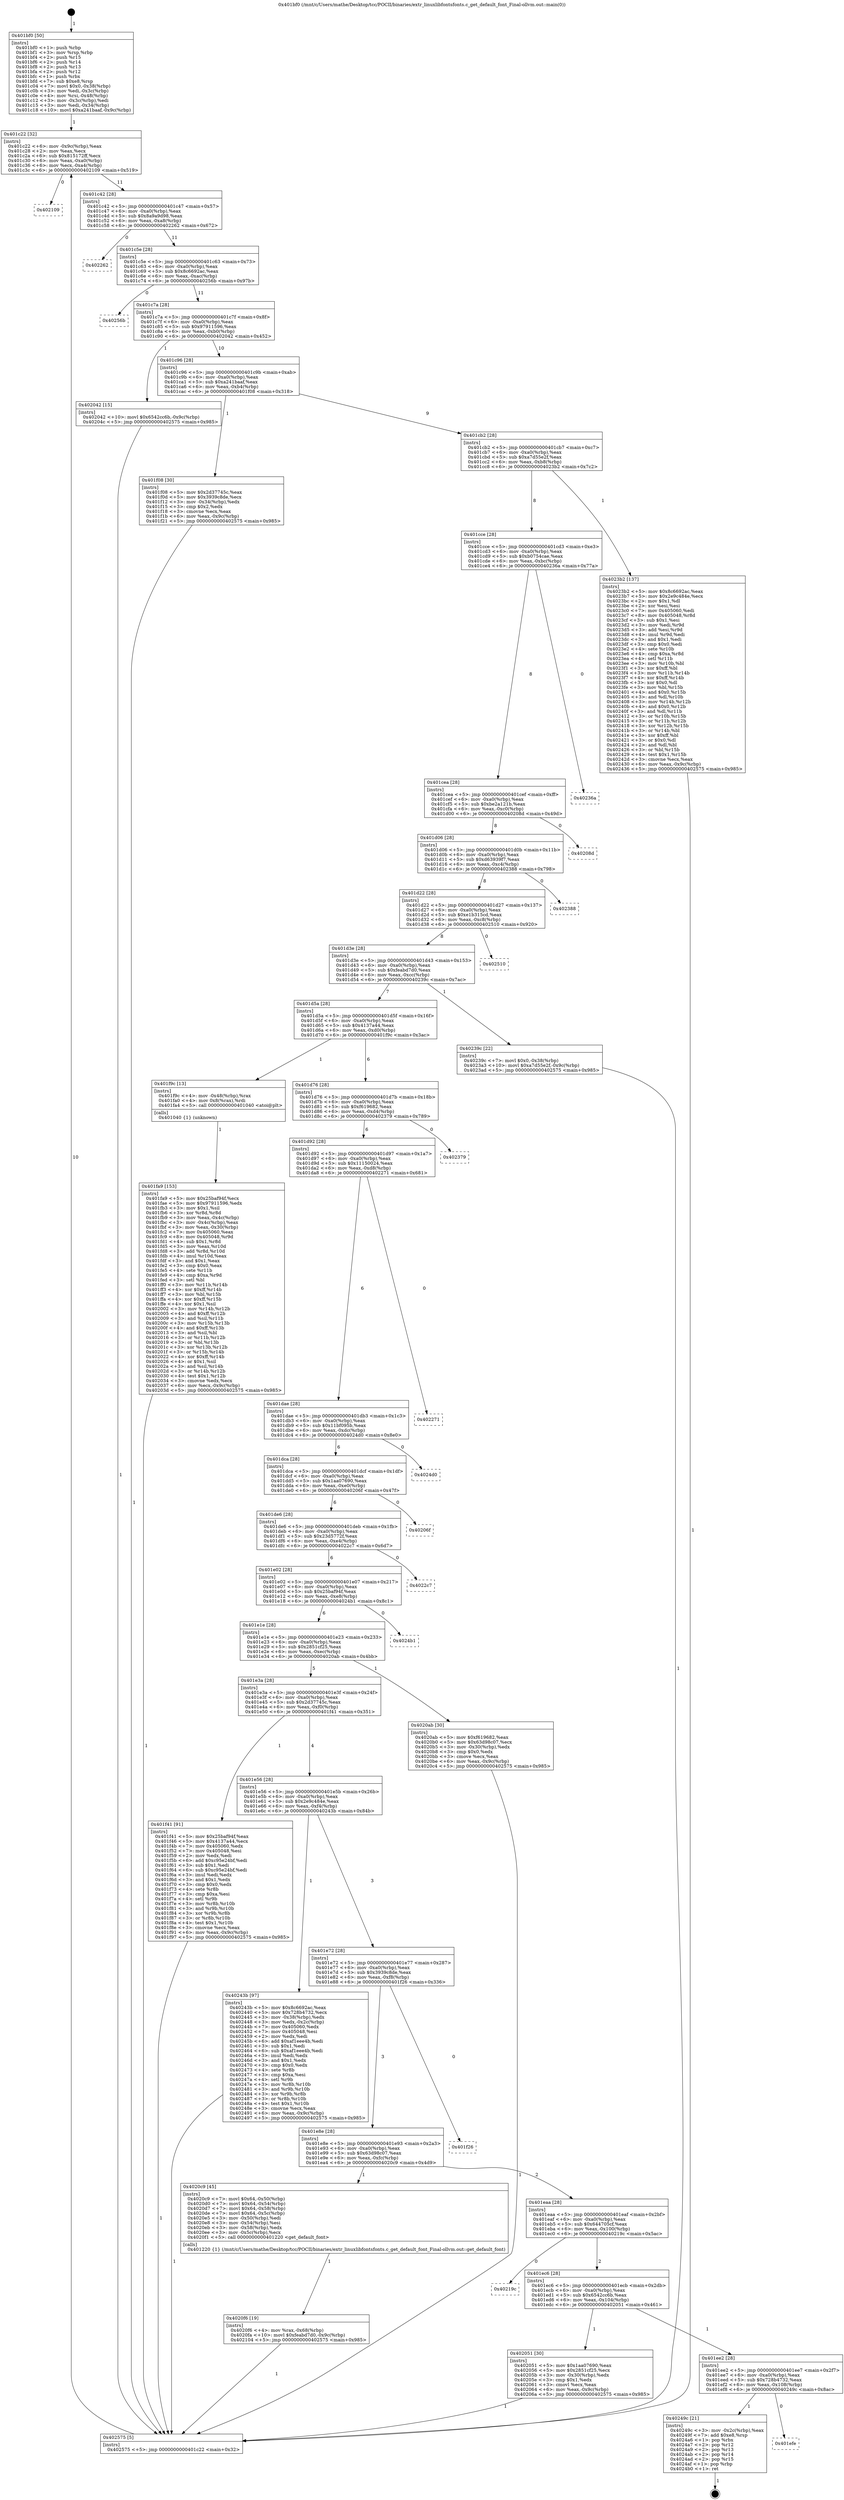 digraph "0x401bf0" {
  label = "0x401bf0 (/mnt/c/Users/mathe/Desktop/tcc/POCII/binaries/extr_linuxlibfontsfonts.c_get_default_font_Final-ollvm.out::main(0))"
  labelloc = "t"
  node[shape=record]

  Entry [label="",width=0.3,height=0.3,shape=circle,fillcolor=black,style=filled]
  "0x401c22" [label="{
     0x401c22 [32]\l
     | [instrs]\l
     &nbsp;&nbsp;0x401c22 \<+6\>: mov -0x9c(%rbp),%eax\l
     &nbsp;&nbsp;0x401c28 \<+2\>: mov %eax,%ecx\l
     &nbsp;&nbsp;0x401c2a \<+6\>: sub $0x815172ff,%ecx\l
     &nbsp;&nbsp;0x401c30 \<+6\>: mov %eax,-0xa0(%rbp)\l
     &nbsp;&nbsp;0x401c36 \<+6\>: mov %ecx,-0xa4(%rbp)\l
     &nbsp;&nbsp;0x401c3c \<+6\>: je 0000000000402109 \<main+0x519\>\l
  }"]
  "0x402109" [label="{
     0x402109\l
  }", style=dashed]
  "0x401c42" [label="{
     0x401c42 [28]\l
     | [instrs]\l
     &nbsp;&nbsp;0x401c42 \<+5\>: jmp 0000000000401c47 \<main+0x57\>\l
     &nbsp;&nbsp;0x401c47 \<+6\>: mov -0xa0(%rbp),%eax\l
     &nbsp;&nbsp;0x401c4d \<+5\>: sub $0x8a9a9d98,%eax\l
     &nbsp;&nbsp;0x401c52 \<+6\>: mov %eax,-0xa8(%rbp)\l
     &nbsp;&nbsp;0x401c58 \<+6\>: je 0000000000402262 \<main+0x672\>\l
  }"]
  Exit [label="",width=0.3,height=0.3,shape=circle,fillcolor=black,style=filled,peripheries=2]
  "0x402262" [label="{
     0x402262\l
  }", style=dashed]
  "0x401c5e" [label="{
     0x401c5e [28]\l
     | [instrs]\l
     &nbsp;&nbsp;0x401c5e \<+5\>: jmp 0000000000401c63 \<main+0x73\>\l
     &nbsp;&nbsp;0x401c63 \<+6\>: mov -0xa0(%rbp),%eax\l
     &nbsp;&nbsp;0x401c69 \<+5\>: sub $0x8c6692ac,%eax\l
     &nbsp;&nbsp;0x401c6e \<+6\>: mov %eax,-0xac(%rbp)\l
     &nbsp;&nbsp;0x401c74 \<+6\>: je 000000000040256b \<main+0x97b\>\l
  }"]
  "0x401efe" [label="{
     0x401efe\l
  }", style=dashed]
  "0x40256b" [label="{
     0x40256b\l
  }", style=dashed]
  "0x401c7a" [label="{
     0x401c7a [28]\l
     | [instrs]\l
     &nbsp;&nbsp;0x401c7a \<+5\>: jmp 0000000000401c7f \<main+0x8f\>\l
     &nbsp;&nbsp;0x401c7f \<+6\>: mov -0xa0(%rbp),%eax\l
     &nbsp;&nbsp;0x401c85 \<+5\>: sub $0x97911596,%eax\l
     &nbsp;&nbsp;0x401c8a \<+6\>: mov %eax,-0xb0(%rbp)\l
     &nbsp;&nbsp;0x401c90 \<+6\>: je 0000000000402042 \<main+0x452\>\l
  }"]
  "0x40249c" [label="{
     0x40249c [21]\l
     | [instrs]\l
     &nbsp;&nbsp;0x40249c \<+3\>: mov -0x2c(%rbp),%eax\l
     &nbsp;&nbsp;0x40249f \<+7\>: add $0xe8,%rsp\l
     &nbsp;&nbsp;0x4024a6 \<+1\>: pop %rbx\l
     &nbsp;&nbsp;0x4024a7 \<+2\>: pop %r12\l
     &nbsp;&nbsp;0x4024a9 \<+2\>: pop %r13\l
     &nbsp;&nbsp;0x4024ab \<+2\>: pop %r14\l
     &nbsp;&nbsp;0x4024ad \<+2\>: pop %r15\l
     &nbsp;&nbsp;0x4024af \<+1\>: pop %rbp\l
     &nbsp;&nbsp;0x4024b0 \<+1\>: ret\l
  }"]
  "0x402042" [label="{
     0x402042 [15]\l
     | [instrs]\l
     &nbsp;&nbsp;0x402042 \<+10\>: movl $0x6542cc6b,-0x9c(%rbp)\l
     &nbsp;&nbsp;0x40204c \<+5\>: jmp 0000000000402575 \<main+0x985\>\l
  }"]
  "0x401c96" [label="{
     0x401c96 [28]\l
     | [instrs]\l
     &nbsp;&nbsp;0x401c96 \<+5\>: jmp 0000000000401c9b \<main+0xab\>\l
     &nbsp;&nbsp;0x401c9b \<+6\>: mov -0xa0(%rbp),%eax\l
     &nbsp;&nbsp;0x401ca1 \<+5\>: sub $0xa241baaf,%eax\l
     &nbsp;&nbsp;0x401ca6 \<+6\>: mov %eax,-0xb4(%rbp)\l
     &nbsp;&nbsp;0x401cac \<+6\>: je 0000000000401f08 \<main+0x318\>\l
  }"]
  "0x4020f6" [label="{
     0x4020f6 [19]\l
     | [instrs]\l
     &nbsp;&nbsp;0x4020f6 \<+4\>: mov %rax,-0x68(%rbp)\l
     &nbsp;&nbsp;0x4020fa \<+10\>: movl $0xfeabd7d0,-0x9c(%rbp)\l
     &nbsp;&nbsp;0x402104 \<+5\>: jmp 0000000000402575 \<main+0x985\>\l
  }"]
  "0x401f08" [label="{
     0x401f08 [30]\l
     | [instrs]\l
     &nbsp;&nbsp;0x401f08 \<+5\>: mov $0x2d37745c,%eax\l
     &nbsp;&nbsp;0x401f0d \<+5\>: mov $0x3939c8de,%ecx\l
     &nbsp;&nbsp;0x401f12 \<+3\>: mov -0x34(%rbp),%edx\l
     &nbsp;&nbsp;0x401f15 \<+3\>: cmp $0x2,%edx\l
     &nbsp;&nbsp;0x401f18 \<+3\>: cmovne %ecx,%eax\l
     &nbsp;&nbsp;0x401f1b \<+6\>: mov %eax,-0x9c(%rbp)\l
     &nbsp;&nbsp;0x401f21 \<+5\>: jmp 0000000000402575 \<main+0x985\>\l
  }"]
  "0x401cb2" [label="{
     0x401cb2 [28]\l
     | [instrs]\l
     &nbsp;&nbsp;0x401cb2 \<+5\>: jmp 0000000000401cb7 \<main+0xc7\>\l
     &nbsp;&nbsp;0x401cb7 \<+6\>: mov -0xa0(%rbp),%eax\l
     &nbsp;&nbsp;0x401cbd \<+5\>: sub $0xa7d55e2f,%eax\l
     &nbsp;&nbsp;0x401cc2 \<+6\>: mov %eax,-0xb8(%rbp)\l
     &nbsp;&nbsp;0x401cc8 \<+6\>: je 00000000004023b2 \<main+0x7c2\>\l
  }"]
  "0x402575" [label="{
     0x402575 [5]\l
     | [instrs]\l
     &nbsp;&nbsp;0x402575 \<+5\>: jmp 0000000000401c22 \<main+0x32\>\l
  }"]
  "0x401bf0" [label="{
     0x401bf0 [50]\l
     | [instrs]\l
     &nbsp;&nbsp;0x401bf0 \<+1\>: push %rbp\l
     &nbsp;&nbsp;0x401bf1 \<+3\>: mov %rsp,%rbp\l
     &nbsp;&nbsp;0x401bf4 \<+2\>: push %r15\l
     &nbsp;&nbsp;0x401bf6 \<+2\>: push %r14\l
     &nbsp;&nbsp;0x401bf8 \<+2\>: push %r13\l
     &nbsp;&nbsp;0x401bfa \<+2\>: push %r12\l
     &nbsp;&nbsp;0x401bfc \<+1\>: push %rbx\l
     &nbsp;&nbsp;0x401bfd \<+7\>: sub $0xe8,%rsp\l
     &nbsp;&nbsp;0x401c04 \<+7\>: movl $0x0,-0x38(%rbp)\l
     &nbsp;&nbsp;0x401c0b \<+3\>: mov %edi,-0x3c(%rbp)\l
     &nbsp;&nbsp;0x401c0e \<+4\>: mov %rsi,-0x48(%rbp)\l
     &nbsp;&nbsp;0x401c12 \<+3\>: mov -0x3c(%rbp),%edi\l
     &nbsp;&nbsp;0x401c15 \<+3\>: mov %edi,-0x34(%rbp)\l
     &nbsp;&nbsp;0x401c18 \<+10\>: movl $0xa241baaf,-0x9c(%rbp)\l
  }"]
  "0x401ee2" [label="{
     0x401ee2 [28]\l
     | [instrs]\l
     &nbsp;&nbsp;0x401ee2 \<+5\>: jmp 0000000000401ee7 \<main+0x2f7\>\l
     &nbsp;&nbsp;0x401ee7 \<+6\>: mov -0xa0(%rbp),%eax\l
     &nbsp;&nbsp;0x401eed \<+5\>: sub $0x728b4732,%eax\l
     &nbsp;&nbsp;0x401ef2 \<+6\>: mov %eax,-0x108(%rbp)\l
     &nbsp;&nbsp;0x401ef8 \<+6\>: je 000000000040249c \<main+0x8ac\>\l
  }"]
  "0x4023b2" [label="{
     0x4023b2 [137]\l
     | [instrs]\l
     &nbsp;&nbsp;0x4023b2 \<+5\>: mov $0x8c6692ac,%eax\l
     &nbsp;&nbsp;0x4023b7 \<+5\>: mov $0x2e9c484e,%ecx\l
     &nbsp;&nbsp;0x4023bc \<+2\>: mov $0x1,%dl\l
     &nbsp;&nbsp;0x4023be \<+2\>: xor %esi,%esi\l
     &nbsp;&nbsp;0x4023c0 \<+7\>: mov 0x405060,%edi\l
     &nbsp;&nbsp;0x4023c7 \<+8\>: mov 0x405048,%r8d\l
     &nbsp;&nbsp;0x4023cf \<+3\>: sub $0x1,%esi\l
     &nbsp;&nbsp;0x4023d2 \<+3\>: mov %edi,%r9d\l
     &nbsp;&nbsp;0x4023d5 \<+3\>: add %esi,%r9d\l
     &nbsp;&nbsp;0x4023d8 \<+4\>: imul %r9d,%edi\l
     &nbsp;&nbsp;0x4023dc \<+3\>: and $0x1,%edi\l
     &nbsp;&nbsp;0x4023df \<+3\>: cmp $0x0,%edi\l
     &nbsp;&nbsp;0x4023e2 \<+4\>: sete %r10b\l
     &nbsp;&nbsp;0x4023e6 \<+4\>: cmp $0xa,%r8d\l
     &nbsp;&nbsp;0x4023ea \<+4\>: setl %r11b\l
     &nbsp;&nbsp;0x4023ee \<+3\>: mov %r10b,%bl\l
     &nbsp;&nbsp;0x4023f1 \<+3\>: xor $0xff,%bl\l
     &nbsp;&nbsp;0x4023f4 \<+3\>: mov %r11b,%r14b\l
     &nbsp;&nbsp;0x4023f7 \<+4\>: xor $0xff,%r14b\l
     &nbsp;&nbsp;0x4023fb \<+3\>: xor $0x0,%dl\l
     &nbsp;&nbsp;0x4023fe \<+3\>: mov %bl,%r15b\l
     &nbsp;&nbsp;0x402401 \<+4\>: and $0x0,%r15b\l
     &nbsp;&nbsp;0x402405 \<+3\>: and %dl,%r10b\l
     &nbsp;&nbsp;0x402408 \<+3\>: mov %r14b,%r12b\l
     &nbsp;&nbsp;0x40240b \<+4\>: and $0x0,%r12b\l
     &nbsp;&nbsp;0x40240f \<+3\>: and %dl,%r11b\l
     &nbsp;&nbsp;0x402412 \<+3\>: or %r10b,%r15b\l
     &nbsp;&nbsp;0x402415 \<+3\>: or %r11b,%r12b\l
     &nbsp;&nbsp;0x402418 \<+3\>: xor %r12b,%r15b\l
     &nbsp;&nbsp;0x40241b \<+3\>: or %r14b,%bl\l
     &nbsp;&nbsp;0x40241e \<+3\>: xor $0xff,%bl\l
     &nbsp;&nbsp;0x402421 \<+3\>: or $0x0,%dl\l
     &nbsp;&nbsp;0x402424 \<+2\>: and %dl,%bl\l
     &nbsp;&nbsp;0x402426 \<+3\>: or %bl,%r15b\l
     &nbsp;&nbsp;0x402429 \<+4\>: test $0x1,%r15b\l
     &nbsp;&nbsp;0x40242d \<+3\>: cmovne %ecx,%eax\l
     &nbsp;&nbsp;0x402430 \<+6\>: mov %eax,-0x9c(%rbp)\l
     &nbsp;&nbsp;0x402436 \<+5\>: jmp 0000000000402575 \<main+0x985\>\l
  }"]
  "0x401cce" [label="{
     0x401cce [28]\l
     | [instrs]\l
     &nbsp;&nbsp;0x401cce \<+5\>: jmp 0000000000401cd3 \<main+0xe3\>\l
     &nbsp;&nbsp;0x401cd3 \<+6\>: mov -0xa0(%rbp),%eax\l
     &nbsp;&nbsp;0x401cd9 \<+5\>: sub $0xb0754cae,%eax\l
     &nbsp;&nbsp;0x401cde \<+6\>: mov %eax,-0xbc(%rbp)\l
     &nbsp;&nbsp;0x401ce4 \<+6\>: je 000000000040236a \<main+0x77a\>\l
  }"]
  "0x402051" [label="{
     0x402051 [30]\l
     | [instrs]\l
     &nbsp;&nbsp;0x402051 \<+5\>: mov $0x1aa07690,%eax\l
     &nbsp;&nbsp;0x402056 \<+5\>: mov $0x2851cf25,%ecx\l
     &nbsp;&nbsp;0x40205b \<+3\>: mov -0x30(%rbp),%edx\l
     &nbsp;&nbsp;0x40205e \<+3\>: cmp $0x1,%edx\l
     &nbsp;&nbsp;0x402061 \<+3\>: cmovl %ecx,%eax\l
     &nbsp;&nbsp;0x402064 \<+6\>: mov %eax,-0x9c(%rbp)\l
     &nbsp;&nbsp;0x40206a \<+5\>: jmp 0000000000402575 \<main+0x985\>\l
  }"]
  "0x40236a" [label="{
     0x40236a\l
  }", style=dashed]
  "0x401cea" [label="{
     0x401cea [28]\l
     | [instrs]\l
     &nbsp;&nbsp;0x401cea \<+5\>: jmp 0000000000401cef \<main+0xff\>\l
     &nbsp;&nbsp;0x401cef \<+6\>: mov -0xa0(%rbp),%eax\l
     &nbsp;&nbsp;0x401cf5 \<+5\>: sub $0xbe2a121b,%eax\l
     &nbsp;&nbsp;0x401cfa \<+6\>: mov %eax,-0xc0(%rbp)\l
     &nbsp;&nbsp;0x401d00 \<+6\>: je 000000000040208d \<main+0x49d\>\l
  }"]
  "0x401ec6" [label="{
     0x401ec6 [28]\l
     | [instrs]\l
     &nbsp;&nbsp;0x401ec6 \<+5\>: jmp 0000000000401ecb \<main+0x2db\>\l
     &nbsp;&nbsp;0x401ecb \<+6\>: mov -0xa0(%rbp),%eax\l
     &nbsp;&nbsp;0x401ed1 \<+5\>: sub $0x6542cc6b,%eax\l
     &nbsp;&nbsp;0x401ed6 \<+6\>: mov %eax,-0x104(%rbp)\l
     &nbsp;&nbsp;0x401edc \<+6\>: je 0000000000402051 \<main+0x461\>\l
  }"]
  "0x40208d" [label="{
     0x40208d\l
  }", style=dashed]
  "0x401d06" [label="{
     0x401d06 [28]\l
     | [instrs]\l
     &nbsp;&nbsp;0x401d06 \<+5\>: jmp 0000000000401d0b \<main+0x11b\>\l
     &nbsp;&nbsp;0x401d0b \<+6\>: mov -0xa0(%rbp),%eax\l
     &nbsp;&nbsp;0x401d11 \<+5\>: sub $0xd63939f7,%eax\l
     &nbsp;&nbsp;0x401d16 \<+6\>: mov %eax,-0xc4(%rbp)\l
     &nbsp;&nbsp;0x401d1c \<+6\>: je 0000000000402388 \<main+0x798\>\l
  }"]
  "0x40219c" [label="{
     0x40219c\l
  }", style=dashed]
  "0x402388" [label="{
     0x402388\l
  }", style=dashed]
  "0x401d22" [label="{
     0x401d22 [28]\l
     | [instrs]\l
     &nbsp;&nbsp;0x401d22 \<+5\>: jmp 0000000000401d27 \<main+0x137\>\l
     &nbsp;&nbsp;0x401d27 \<+6\>: mov -0xa0(%rbp),%eax\l
     &nbsp;&nbsp;0x401d2d \<+5\>: sub $0xe1b315cd,%eax\l
     &nbsp;&nbsp;0x401d32 \<+6\>: mov %eax,-0xc8(%rbp)\l
     &nbsp;&nbsp;0x401d38 \<+6\>: je 0000000000402510 \<main+0x920\>\l
  }"]
  "0x401eaa" [label="{
     0x401eaa [28]\l
     | [instrs]\l
     &nbsp;&nbsp;0x401eaa \<+5\>: jmp 0000000000401eaf \<main+0x2bf\>\l
     &nbsp;&nbsp;0x401eaf \<+6\>: mov -0xa0(%rbp),%eax\l
     &nbsp;&nbsp;0x401eb5 \<+5\>: sub $0x644705cf,%eax\l
     &nbsp;&nbsp;0x401eba \<+6\>: mov %eax,-0x100(%rbp)\l
     &nbsp;&nbsp;0x401ec0 \<+6\>: je 000000000040219c \<main+0x5ac\>\l
  }"]
  "0x402510" [label="{
     0x402510\l
  }", style=dashed]
  "0x401d3e" [label="{
     0x401d3e [28]\l
     | [instrs]\l
     &nbsp;&nbsp;0x401d3e \<+5\>: jmp 0000000000401d43 \<main+0x153\>\l
     &nbsp;&nbsp;0x401d43 \<+6\>: mov -0xa0(%rbp),%eax\l
     &nbsp;&nbsp;0x401d49 \<+5\>: sub $0xfeabd7d0,%eax\l
     &nbsp;&nbsp;0x401d4e \<+6\>: mov %eax,-0xcc(%rbp)\l
     &nbsp;&nbsp;0x401d54 \<+6\>: je 000000000040239c \<main+0x7ac\>\l
  }"]
  "0x4020c9" [label="{
     0x4020c9 [45]\l
     | [instrs]\l
     &nbsp;&nbsp;0x4020c9 \<+7\>: movl $0x64,-0x50(%rbp)\l
     &nbsp;&nbsp;0x4020d0 \<+7\>: movl $0x64,-0x54(%rbp)\l
     &nbsp;&nbsp;0x4020d7 \<+7\>: movl $0x64,-0x58(%rbp)\l
     &nbsp;&nbsp;0x4020de \<+7\>: movl $0x64,-0x5c(%rbp)\l
     &nbsp;&nbsp;0x4020e5 \<+3\>: mov -0x50(%rbp),%edi\l
     &nbsp;&nbsp;0x4020e8 \<+3\>: mov -0x54(%rbp),%esi\l
     &nbsp;&nbsp;0x4020eb \<+3\>: mov -0x58(%rbp),%edx\l
     &nbsp;&nbsp;0x4020ee \<+3\>: mov -0x5c(%rbp),%ecx\l
     &nbsp;&nbsp;0x4020f1 \<+5\>: call 0000000000401220 \<get_default_font\>\l
     | [calls]\l
     &nbsp;&nbsp;0x401220 \{1\} (/mnt/c/Users/mathe/Desktop/tcc/POCII/binaries/extr_linuxlibfontsfonts.c_get_default_font_Final-ollvm.out::get_default_font)\l
  }"]
  "0x40239c" [label="{
     0x40239c [22]\l
     | [instrs]\l
     &nbsp;&nbsp;0x40239c \<+7\>: movl $0x0,-0x38(%rbp)\l
     &nbsp;&nbsp;0x4023a3 \<+10\>: movl $0xa7d55e2f,-0x9c(%rbp)\l
     &nbsp;&nbsp;0x4023ad \<+5\>: jmp 0000000000402575 \<main+0x985\>\l
  }"]
  "0x401d5a" [label="{
     0x401d5a [28]\l
     | [instrs]\l
     &nbsp;&nbsp;0x401d5a \<+5\>: jmp 0000000000401d5f \<main+0x16f\>\l
     &nbsp;&nbsp;0x401d5f \<+6\>: mov -0xa0(%rbp),%eax\l
     &nbsp;&nbsp;0x401d65 \<+5\>: sub $0x4137a44,%eax\l
     &nbsp;&nbsp;0x401d6a \<+6\>: mov %eax,-0xd0(%rbp)\l
     &nbsp;&nbsp;0x401d70 \<+6\>: je 0000000000401f9c \<main+0x3ac\>\l
  }"]
  "0x401e8e" [label="{
     0x401e8e [28]\l
     | [instrs]\l
     &nbsp;&nbsp;0x401e8e \<+5\>: jmp 0000000000401e93 \<main+0x2a3\>\l
     &nbsp;&nbsp;0x401e93 \<+6\>: mov -0xa0(%rbp),%eax\l
     &nbsp;&nbsp;0x401e99 \<+5\>: sub $0x63d98c07,%eax\l
     &nbsp;&nbsp;0x401e9e \<+6\>: mov %eax,-0xfc(%rbp)\l
     &nbsp;&nbsp;0x401ea4 \<+6\>: je 00000000004020c9 \<main+0x4d9\>\l
  }"]
  "0x401f9c" [label="{
     0x401f9c [13]\l
     | [instrs]\l
     &nbsp;&nbsp;0x401f9c \<+4\>: mov -0x48(%rbp),%rax\l
     &nbsp;&nbsp;0x401fa0 \<+4\>: mov 0x8(%rax),%rdi\l
     &nbsp;&nbsp;0x401fa4 \<+5\>: call 0000000000401040 \<atoi@plt\>\l
     | [calls]\l
     &nbsp;&nbsp;0x401040 \{1\} (unknown)\l
  }"]
  "0x401d76" [label="{
     0x401d76 [28]\l
     | [instrs]\l
     &nbsp;&nbsp;0x401d76 \<+5\>: jmp 0000000000401d7b \<main+0x18b\>\l
     &nbsp;&nbsp;0x401d7b \<+6\>: mov -0xa0(%rbp),%eax\l
     &nbsp;&nbsp;0x401d81 \<+5\>: sub $0xf619682,%eax\l
     &nbsp;&nbsp;0x401d86 \<+6\>: mov %eax,-0xd4(%rbp)\l
     &nbsp;&nbsp;0x401d8c \<+6\>: je 0000000000402379 \<main+0x789\>\l
  }"]
  "0x401f26" [label="{
     0x401f26\l
  }", style=dashed]
  "0x402379" [label="{
     0x402379\l
  }", style=dashed]
  "0x401d92" [label="{
     0x401d92 [28]\l
     | [instrs]\l
     &nbsp;&nbsp;0x401d92 \<+5\>: jmp 0000000000401d97 \<main+0x1a7\>\l
     &nbsp;&nbsp;0x401d97 \<+6\>: mov -0xa0(%rbp),%eax\l
     &nbsp;&nbsp;0x401d9d \<+5\>: sub $0x11150024,%eax\l
     &nbsp;&nbsp;0x401da2 \<+6\>: mov %eax,-0xd8(%rbp)\l
     &nbsp;&nbsp;0x401da8 \<+6\>: je 0000000000402271 \<main+0x681\>\l
  }"]
  "0x401e72" [label="{
     0x401e72 [28]\l
     | [instrs]\l
     &nbsp;&nbsp;0x401e72 \<+5\>: jmp 0000000000401e77 \<main+0x287\>\l
     &nbsp;&nbsp;0x401e77 \<+6\>: mov -0xa0(%rbp),%eax\l
     &nbsp;&nbsp;0x401e7d \<+5\>: sub $0x3939c8de,%eax\l
     &nbsp;&nbsp;0x401e82 \<+6\>: mov %eax,-0xf8(%rbp)\l
     &nbsp;&nbsp;0x401e88 \<+6\>: je 0000000000401f26 \<main+0x336\>\l
  }"]
  "0x402271" [label="{
     0x402271\l
  }", style=dashed]
  "0x401dae" [label="{
     0x401dae [28]\l
     | [instrs]\l
     &nbsp;&nbsp;0x401dae \<+5\>: jmp 0000000000401db3 \<main+0x1c3\>\l
     &nbsp;&nbsp;0x401db3 \<+6\>: mov -0xa0(%rbp),%eax\l
     &nbsp;&nbsp;0x401db9 \<+5\>: sub $0x11bf095b,%eax\l
     &nbsp;&nbsp;0x401dbe \<+6\>: mov %eax,-0xdc(%rbp)\l
     &nbsp;&nbsp;0x401dc4 \<+6\>: je 00000000004024d0 \<main+0x8e0\>\l
  }"]
  "0x40243b" [label="{
     0x40243b [97]\l
     | [instrs]\l
     &nbsp;&nbsp;0x40243b \<+5\>: mov $0x8c6692ac,%eax\l
     &nbsp;&nbsp;0x402440 \<+5\>: mov $0x728b4732,%ecx\l
     &nbsp;&nbsp;0x402445 \<+3\>: mov -0x38(%rbp),%edx\l
     &nbsp;&nbsp;0x402448 \<+3\>: mov %edx,-0x2c(%rbp)\l
     &nbsp;&nbsp;0x40244b \<+7\>: mov 0x405060,%edx\l
     &nbsp;&nbsp;0x402452 \<+7\>: mov 0x405048,%esi\l
     &nbsp;&nbsp;0x402459 \<+2\>: mov %edx,%edi\l
     &nbsp;&nbsp;0x40245b \<+6\>: add $0xaf1eee4b,%edi\l
     &nbsp;&nbsp;0x402461 \<+3\>: sub $0x1,%edi\l
     &nbsp;&nbsp;0x402464 \<+6\>: sub $0xaf1eee4b,%edi\l
     &nbsp;&nbsp;0x40246a \<+3\>: imul %edi,%edx\l
     &nbsp;&nbsp;0x40246d \<+3\>: and $0x1,%edx\l
     &nbsp;&nbsp;0x402470 \<+3\>: cmp $0x0,%edx\l
     &nbsp;&nbsp;0x402473 \<+4\>: sete %r8b\l
     &nbsp;&nbsp;0x402477 \<+3\>: cmp $0xa,%esi\l
     &nbsp;&nbsp;0x40247a \<+4\>: setl %r9b\l
     &nbsp;&nbsp;0x40247e \<+3\>: mov %r8b,%r10b\l
     &nbsp;&nbsp;0x402481 \<+3\>: and %r9b,%r10b\l
     &nbsp;&nbsp;0x402484 \<+3\>: xor %r9b,%r8b\l
     &nbsp;&nbsp;0x402487 \<+3\>: or %r8b,%r10b\l
     &nbsp;&nbsp;0x40248a \<+4\>: test $0x1,%r10b\l
     &nbsp;&nbsp;0x40248e \<+3\>: cmovne %ecx,%eax\l
     &nbsp;&nbsp;0x402491 \<+6\>: mov %eax,-0x9c(%rbp)\l
     &nbsp;&nbsp;0x402497 \<+5\>: jmp 0000000000402575 \<main+0x985\>\l
  }"]
  "0x4024d0" [label="{
     0x4024d0\l
  }", style=dashed]
  "0x401dca" [label="{
     0x401dca [28]\l
     | [instrs]\l
     &nbsp;&nbsp;0x401dca \<+5\>: jmp 0000000000401dcf \<main+0x1df\>\l
     &nbsp;&nbsp;0x401dcf \<+6\>: mov -0xa0(%rbp),%eax\l
     &nbsp;&nbsp;0x401dd5 \<+5\>: sub $0x1aa07690,%eax\l
     &nbsp;&nbsp;0x401dda \<+6\>: mov %eax,-0xe0(%rbp)\l
     &nbsp;&nbsp;0x401de0 \<+6\>: je 000000000040206f \<main+0x47f\>\l
  }"]
  "0x401fa9" [label="{
     0x401fa9 [153]\l
     | [instrs]\l
     &nbsp;&nbsp;0x401fa9 \<+5\>: mov $0x25baf94f,%ecx\l
     &nbsp;&nbsp;0x401fae \<+5\>: mov $0x97911596,%edx\l
     &nbsp;&nbsp;0x401fb3 \<+3\>: mov $0x1,%sil\l
     &nbsp;&nbsp;0x401fb6 \<+3\>: xor %r8d,%r8d\l
     &nbsp;&nbsp;0x401fb9 \<+3\>: mov %eax,-0x4c(%rbp)\l
     &nbsp;&nbsp;0x401fbc \<+3\>: mov -0x4c(%rbp),%eax\l
     &nbsp;&nbsp;0x401fbf \<+3\>: mov %eax,-0x30(%rbp)\l
     &nbsp;&nbsp;0x401fc2 \<+7\>: mov 0x405060,%eax\l
     &nbsp;&nbsp;0x401fc9 \<+8\>: mov 0x405048,%r9d\l
     &nbsp;&nbsp;0x401fd1 \<+4\>: sub $0x1,%r8d\l
     &nbsp;&nbsp;0x401fd5 \<+3\>: mov %eax,%r10d\l
     &nbsp;&nbsp;0x401fd8 \<+3\>: add %r8d,%r10d\l
     &nbsp;&nbsp;0x401fdb \<+4\>: imul %r10d,%eax\l
     &nbsp;&nbsp;0x401fdf \<+3\>: and $0x1,%eax\l
     &nbsp;&nbsp;0x401fe2 \<+3\>: cmp $0x0,%eax\l
     &nbsp;&nbsp;0x401fe5 \<+4\>: sete %r11b\l
     &nbsp;&nbsp;0x401fe9 \<+4\>: cmp $0xa,%r9d\l
     &nbsp;&nbsp;0x401fed \<+3\>: setl %bl\l
     &nbsp;&nbsp;0x401ff0 \<+3\>: mov %r11b,%r14b\l
     &nbsp;&nbsp;0x401ff3 \<+4\>: xor $0xff,%r14b\l
     &nbsp;&nbsp;0x401ff7 \<+3\>: mov %bl,%r15b\l
     &nbsp;&nbsp;0x401ffa \<+4\>: xor $0xff,%r15b\l
     &nbsp;&nbsp;0x401ffe \<+4\>: xor $0x1,%sil\l
     &nbsp;&nbsp;0x402002 \<+3\>: mov %r14b,%r12b\l
     &nbsp;&nbsp;0x402005 \<+4\>: and $0xff,%r12b\l
     &nbsp;&nbsp;0x402009 \<+3\>: and %sil,%r11b\l
     &nbsp;&nbsp;0x40200c \<+3\>: mov %r15b,%r13b\l
     &nbsp;&nbsp;0x40200f \<+4\>: and $0xff,%r13b\l
     &nbsp;&nbsp;0x402013 \<+3\>: and %sil,%bl\l
     &nbsp;&nbsp;0x402016 \<+3\>: or %r11b,%r12b\l
     &nbsp;&nbsp;0x402019 \<+3\>: or %bl,%r13b\l
     &nbsp;&nbsp;0x40201c \<+3\>: xor %r13b,%r12b\l
     &nbsp;&nbsp;0x40201f \<+3\>: or %r15b,%r14b\l
     &nbsp;&nbsp;0x402022 \<+4\>: xor $0xff,%r14b\l
     &nbsp;&nbsp;0x402026 \<+4\>: or $0x1,%sil\l
     &nbsp;&nbsp;0x40202a \<+3\>: and %sil,%r14b\l
     &nbsp;&nbsp;0x40202d \<+3\>: or %r14b,%r12b\l
     &nbsp;&nbsp;0x402030 \<+4\>: test $0x1,%r12b\l
     &nbsp;&nbsp;0x402034 \<+3\>: cmovne %edx,%ecx\l
     &nbsp;&nbsp;0x402037 \<+6\>: mov %ecx,-0x9c(%rbp)\l
     &nbsp;&nbsp;0x40203d \<+5\>: jmp 0000000000402575 \<main+0x985\>\l
  }"]
  "0x40206f" [label="{
     0x40206f\l
  }", style=dashed]
  "0x401de6" [label="{
     0x401de6 [28]\l
     | [instrs]\l
     &nbsp;&nbsp;0x401de6 \<+5\>: jmp 0000000000401deb \<main+0x1fb\>\l
     &nbsp;&nbsp;0x401deb \<+6\>: mov -0xa0(%rbp),%eax\l
     &nbsp;&nbsp;0x401df1 \<+5\>: sub $0x23d5772f,%eax\l
     &nbsp;&nbsp;0x401df6 \<+6\>: mov %eax,-0xe4(%rbp)\l
     &nbsp;&nbsp;0x401dfc \<+6\>: je 00000000004022c7 \<main+0x6d7\>\l
  }"]
  "0x401e56" [label="{
     0x401e56 [28]\l
     | [instrs]\l
     &nbsp;&nbsp;0x401e56 \<+5\>: jmp 0000000000401e5b \<main+0x26b\>\l
     &nbsp;&nbsp;0x401e5b \<+6\>: mov -0xa0(%rbp),%eax\l
     &nbsp;&nbsp;0x401e61 \<+5\>: sub $0x2e9c484e,%eax\l
     &nbsp;&nbsp;0x401e66 \<+6\>: mov %eax,-0xf4(%rbp)\l
     &nbsp;&nbsp;0x401e6c \<+6\>: je 000000000040243b \<main+0x84b\>\l
  }"]
  "0x4022c7" [label="{
     0x4022c7\l
  }", style=dashed]
  "0x401e02" [label="{
     0x401e02 [28]\l
     | [instrs]\l
     &nbsp;&nbsp;0x401e02 \<+5\>: jmp 0000000000401e07 \<main+0x217\>\l
     &nbsp;&nbsp;0x401e07 \<+6\>: mov -0xa0(%rbp),%eax\l
     &nbsp;&nbsp;0x401e0d \<+5\>: sub $0x25baf94f,%eax\l
     &nbsp;&nbsp;0x401e12 \<+6\>: mov %eax,-0xe8(%rbp)\l
     &nbsp;&nbsp;0x401e18 \<+6\>: je 00000000004024b1 \<main+0x8c1\>\l
  }"]
  "0x401f41" [label="{
     0x401f41 [91]\l
     | [instrs]\l
     &nbsp;&nbsp;0x401f41 \<+5\>: mov $0x25baf94f,%eax\l
     &nbsp;&nbsp;0x401f46 \<+5\>: mov $0x4137a44,%ecx\l
     &nbsp;&nbsp;0x401f4b \<+7\>: mov 0x405060,%edx\l
     &nbsp;&nbsp;0x401f52 \<+7\>: mov 0x405048,%esi\l
     &nbsp;&nbsp;0x401f59 \<+2\>: mov %edx,%edi\l
     &nbsp;&nbsp;0x401f5b \<+6\>: add $0xc95e24bf,%edi\l
     &nbsp;&nbsp;0x401f61 \<+3\>: sub $0x1,%edi\l
     &nbsp;&nbsp;0x401f64 \<+6\>: sub $0xc95e24bf,%edi\l
     &nbsp;&nbsp;0x401f6a \<+3\>: imul %edi,%edx\l
     &nbsp;&nbsp;0x401f6d \<+3\>: and $0x1,%edx\l
     &nbsp;&nbsp;0x401f70 \<+3\>: cmp $0x0,%edx\l
     &nbsp;&nbsp;0x401f73 \<+4\>: sete %r8b\l
     &nbsp;&nbsp;0x401f77 \<+3\>: cmp $0xa,%esi\l
     &nbsp;&nbsp;0x401f7a \<+4\>: setl %r9b\l
     &nbsp;&nbsp;0x401f7e \<+3\>: mov %r8b,%r10b\l
     &nbsp;&nbsp;0x401f81 \<+3\>: and %r9b,%r10b\l
     &nbsp;&nbsp;0x401f84 \<+3\>: xor %r9b,%r8b\l
     &nbsp;&nbsp;0x401f87 \<+3\>: or %r8b,%r10b\l
     &nbsp;&nbsp;0x401f8a \<+4\>: test $0x1,%r10b\l
     &nbsp;&nbsp;0x401f8e \<+3\>: cmovne %ecx,%eax\l
     &nbsp;&nbsp;0x401f91 \<+6\>: mov %eax,-0x9c(%rbp)\l
     &nbsp;&nbsp;0x401f97 \<+5\>: jmp 0000000000402575 \<main+0x985\>\l
  }"]
  "0x4024b1" [label="{
     0x4024b1\l
  }", style=dashed]
  "0x401e1e" [label="{
     0x401e1e [28]\l
     | [instrs]\l
     &nbsp;&nbsp;0x401e1e \<+5\>: jmp 0000000000401e23 \<main+0x233\>\l
     &nbsp;&nbsp;0x401e23 \<+6\>: mov -0xa0(%rbp),%eax\l
     &nbsp;&nbsp;0x401e29 \<+5\>: sub $0x2851cf25,%eax\l
     &nbsp;&nbsp;0x401e2e \<+6\>: mov %eax,-0xec(%rbp)\l
     &nbsp;&nbsp;0x401e34 \<+6\>: je 00000000004020ab \<main+0x4bb\>\l
  }"]
  "0x401e3a" [label="{
     0x401e3a [28]\l
     | [instrs]\l
     &nbsp;&nbsp;0x401e3a \<+5\>: jmp 0000000000401e3f \<main+0x24f\>\l
     &nbsp;&nbsp;0x401e3f \<+6\>: mov -0xa0(%rbp),%eax\l
     &nbsp;&nbsp;0x401e45 \<+5\>: sub $0x2d37745c,%eax\l
     &nbsp;&nbsp;0x401e4a \<+6\>: mov %eax,-0xf0(%rbp)\l
     &nbsp;&nbsp;0x401e50 \<+6\>: je 0000000000401f41 \<main+0x351\>\l
  }"]
  "0x4020ab" [label="{
     0x4020ab [30]\l
     | [instrs]\l
     &nbsp;&nbsp;0x4020ab \<+5\>: mov $0xf619682,%eax\l
     &nbsp;&nbsp;0x4020b0 \<+5\>: mov $0x63d98c07,%ecx\l
     &nbsp;&nbsp;0x4020b5 \<+3\>: mov -0x30(%rbp),%edx\l
     &nbsp;&nbsp;0x4020b8 \<+3\>: cmp $0x0,%edx\l
     &nbsp;&nbsp;0x4020bb \<+3\>: cmove %ecx,%eax\l
     &nbsp;&nbsp;0x4020be \<+6\>: mov %eax,-0x9c(%rbp)\l
     &nbsp;&nbsp;0x4020c4 \<+5\>: jmp 0000000000402575 \<main+0x985\>\l
  }"]
  Entry -> "0x401bf0" [label=" 1"]
  "0x401c22" -> "0x402109" [label=" 0"]
  "0x401c22" -> "0x401c42" [label=" 11"]
  "0x40249c" -> Exit [label=" 1"]
  "0x401c42" -> "0x402262" [label=" 0"]
  "0x401c42" -> "0x401c5e" [label=" 11"]
  "0x401ee2" -> "0x401efe" [label=" 0"]
  "0x401c5e" -> "0x40256b" [label=" 0"]
  "0x401c5e" -> "0x401c7a" [label=" 11"]
  "0x401ee2" -> "0x40249c" [label=" 1"]
  "0x401c7a" -> "0x402042" [label=" 1"]
  "0x401c7a" -> "0x401c96" [label=" 10"]
  "0x40243b" -> "0x402575" [label=" 1"]
  "0x401c96" -> "0x401f08" [label=" 1"]
  "0x401c96" -> "0x401cb2" [label=" 9"]
  "0x401f08" -> "0x402575" [label=" 1"]
  "0x401bf0" -> "0x401c22" [label=" 1"]
  "0x402575" -> "0x401c22" [label=" 10"]
  "0x4023b2" -> "0x402575" [label=" 1"]
  "0x401cb2" -> "0x4023b2" [label=" 1"]
  "0x401cb2" -> "0x401cce" [label=" 8"]
  "0x40239c" -> "0x402575" [label=" 1"]
  "0x401cce" -> "0x40236a" [label=" 0"]
  "0x401cce" -> "0x401cea" [label=" 8"]
  "0x4020f6" -> "0x402575" [label=" 1"]
  "0x401cea" -> "0x40208d" [label=" 0"]
  "0x401cea" -> "0x401d06" [label=" 8"]
  "0x4020ab" -> "0x402575" [label=" 1"]
  "0x401d06" -> "0x402388" [label=" 0"]
  "0x401d06" -> "0x401d22" [label=" 8"]
  "0x402051" -> "0x402575" [label=" 1"]
  "0x401d22" -> "0x402510" [label=" 0"]
  "0x401d22" -> "0x401d3e" [label=" 8"]
  "0x401ec6" -> "0x402051" [label=" 1"]
  "0x401d3e" -> "0x40239c" [label=" 1"]
  "0x401d3e" -> "0x401d5a" [label=" 7"]
  "0x4020c9" -> "0x4020f6" [label=" 1"]
  "0x401d5a" -> "0x401f9c" [label=" 1"]
  "0x401d5a" -> "0x401d76" [label=" 6"]
  "0x401eaa" -> "0x40219c" [label=" 0"]
  "0x401d76" -> "0x402379" [label=" 0"]
  "0x401d76" -> "0x401d92" [label=" 6"]
  "0x401ec6" -> "0x401ee2" [label=" 1"]
  "0x401d92" -> "0x402271" [label=" 0"]
  "0x401d92" -> "0x401dae" [label=" 6"]
  "0x401e8e" -> "0x4020c9" [label=" 1"]
  "0x401dae" -> "0x4024d0" [label=" 0"]
  "0x401dae" -> "0x401dca" [label=" 6"]
  "0x401eaa" -> "0x401ec6" [label=" 2"]
  "0x401dca" -> "0x40206f" [label=" 0"]
  "0x401dca" -> "0x401de6" [label=" 6"]
  "0x401e72" -> "0x401f26" [label=" 0"]
  "0x401de6" -> "0x4022c7" [label=" 0"]
  "0x401de6" -> "0x401e02" [label=" 6"]
  "0x401e8e" -> "0x401eaa" [label=" 2"]
  "0x401e02" -> "0x4024b1" [label=" 0"]
  "0x401e02" -> "0x401e1e" [label=" 6"]
  "0x401e56" -> "0x401e72" [label=" 3"]
  "0x401e1e" -> "0x4020ab" [label=" 1"]
  "0x401e1e" -> "0x401e3a" [label=" 5"]
  "0x401e56" -> "0x40243b" [label=" 1"]
  "0x401e3a" -> "0x401f41" [label=" 1"]
  "0x401e3a" -> "0x401e56" [label=" 4"]
  "0x401f41" -> "0x402575" [label=" 1"]
  "0x401f9c" -> "0x401fa9" [label=" 1"]
  "0x401fa9" -> "0x402575" [label=" 1"]
  "0x402042" -> "0x402575" [label=" 1"]
  "0x401e72" -> "0x401e8e" [label=" 3"]
}
